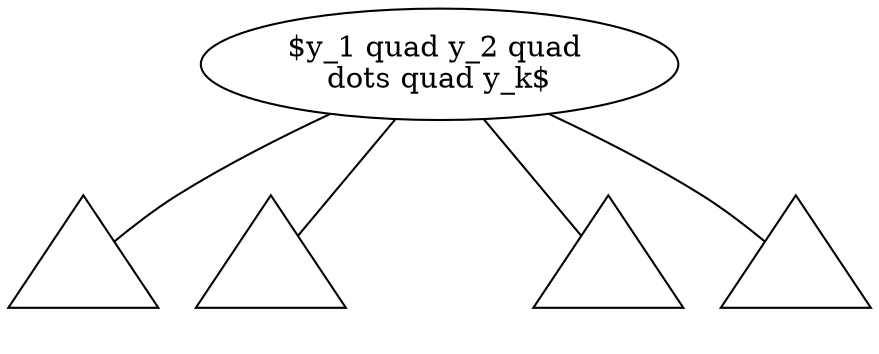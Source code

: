digraph Vergleichsbaum1
	{
		rankdir = TB;
        A [label="$y_1 \quad y_2 \quad \ldots \quad y_k$"];
        {rank = same;
        B [shape=triangle, label="", width=1, height=1];
        C [shape=triangle, label="", width=1, height=1];
        D [shape=none, label="", with=1];
        E [shape=triangle, label="", width=1, height=1];
        F [shape=triangle, label="", width=1, height=1];
        }

        A -> B [arrowtail=none, arrowhead=none,];
        A -> C [arrowtail=none, arrowhead=none,];
        C -> D [arrowtail=none, arrowhead=none, penwidth=0];
        D -> E [arrowtail=none, arrowhead=none, penwidth=0];
        A -> E [arrowtail=none, arrowhead=none,];
        A -> F [arrowtail=none, arrowhead=none,];
	}
